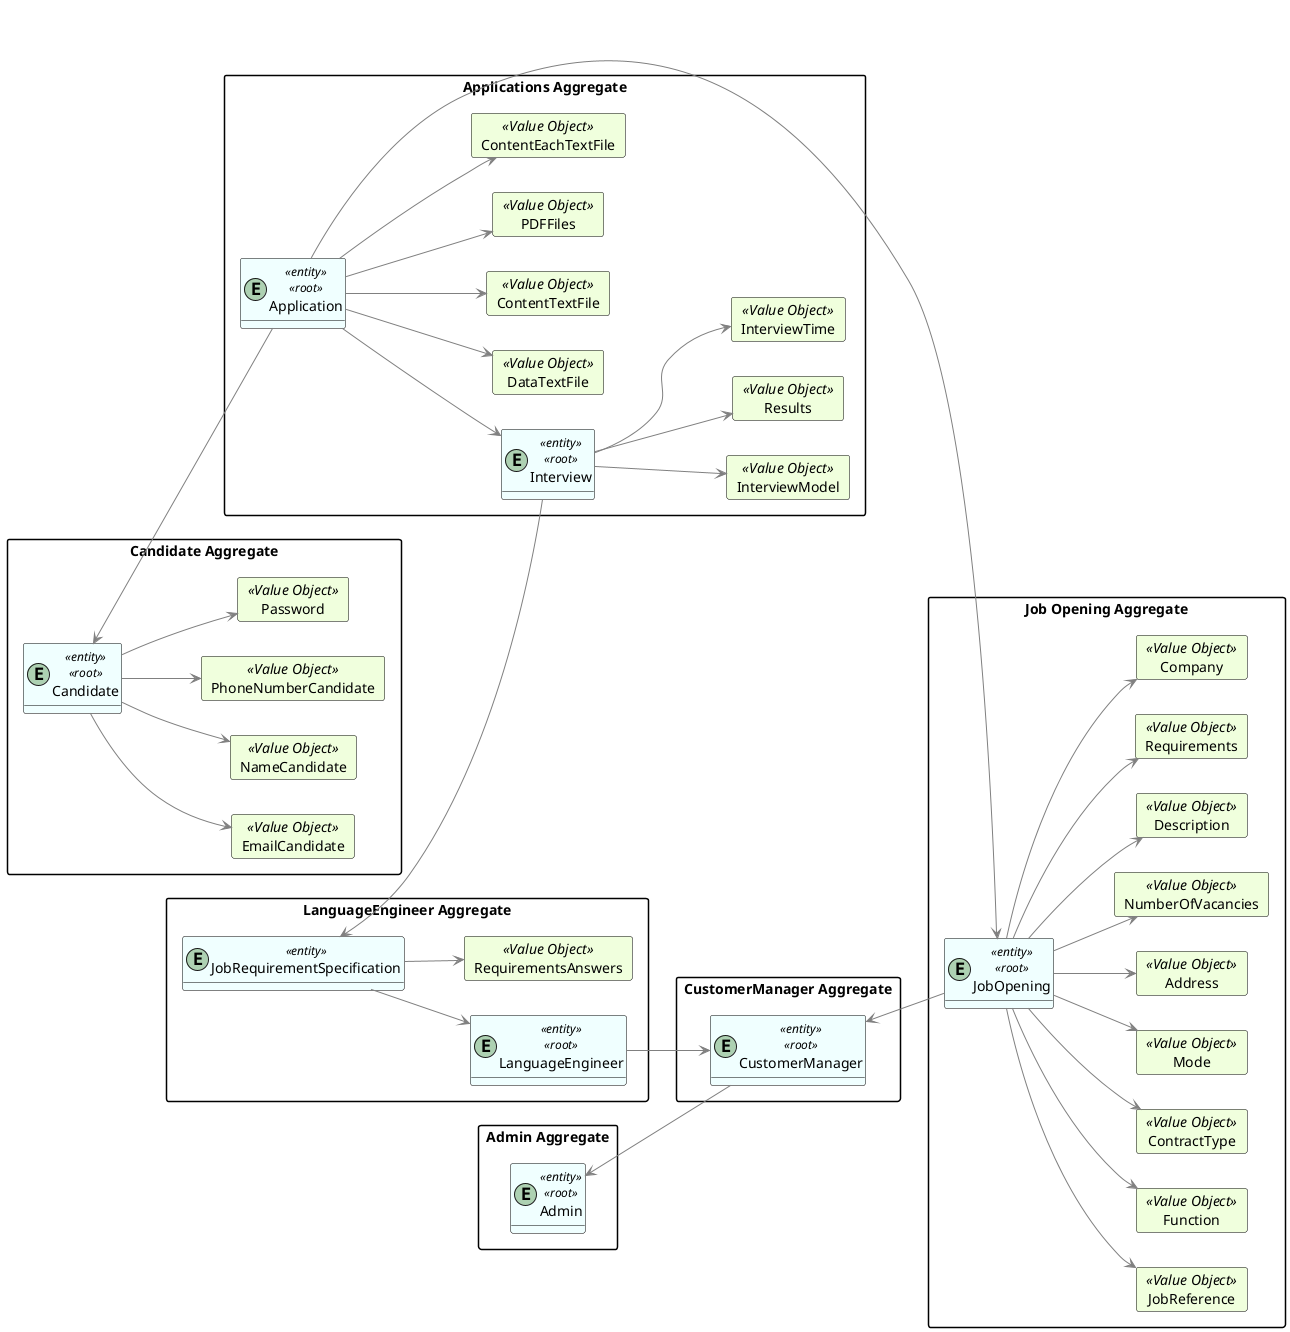 @startuml
hide methods
left to right direction

skinparam classAttributeIconSize 0

skinparam class {
    LifeLineBorderColor DarkBlue
    LifeLineBackgroundColor APPLICATION
    BackgroundColor #F0FFFF
    ArrowColor grey
    BorderColor black
}

skinparam packageStyle rectangle

skinparam card {
    LifeLineBorderColor Green
    LifeLineBackgroundColor APPLICATION
    BackgroundColor #F0FFDD
    ArrowColor DarkGrey
    BorderColor Black
}

package "Candidate Aggregate" {
    entity Candidate <<entity>><<root>>
        card EmailCandidate <<Value Object>> {
            }
        card NameCandidate <<Value Object>> {
            }
        card PhoneNumberCandidate <<Value Object>> {
            }
        card Password <<Value Object>> {
        }

'Candidate value objects
    Candidate --> EmailCandidate
    Candidate --> NameCandidate
    Candidate --> PhoneNumberCandidate
        Candidate --> Password

}

package "CustomerManager Aggregate" {
    entity CustomerManager <<entity>><<root>>



'CustomerManager value objects


}

package "LanguageEngineer Aggregate" {
    entity LanguageEngineer <<entity>><<root>>

    entity JobRequirementSpecification <<entity>>

    card RequirementsAnswers <<Value Object>> {
                        }

    JobRequirementSpecification --> RequirementsAnswers



'LanguageEngineer value objects


}

package "Applications Aggregate" {
    entity Application <<entity>><<root>>
'Applications value objects
        card DataTextFile <<Value Object>> {
                    }
        card ContentTextFile <<Value Object>>{
            }
        card PDFFiles <<Value Object>>{
            }
        card ContentEachTextFile <<Value Object>> {
            }



    entity Interview <<entity>><<root>>
'Interview value objects

    card InterviewModel <<Value Object>> {
    }

    card Results <<Value Object>> {
        }

    card InterviewTime <<Value Object>> {
           }
    Application --> DataTextFile
    Interview --> InterviewModel
    Interview --> Results
    Interview --> InterviewTime

    Application --> ContentTextFile
    Application --> PDFFiles
    Application --> ContentEachTextFile





}



package "Admin Aggregate" {
    entity Admin <<entity>><<root>>




}


package "Job Opening Aggregate" {
    entity JobOpening <<entity>><<root>>
'Job Opening value objects
        card JobReference <<Value Object>> {
            }
        card Function <<Value Object>> {
            }
        card ContractType <<Value Object>> {
            }
        card Mode <<Value Object>> {
            }
        card Address <<Value Object>> {
            }
        card NumberOfVacancies <<Value Object>> {
            }
        card Description <<Value Object>> {
            }
        card Requirements <<Value Object>> {
            }
        card Company <<Value Object>> {
                    }



        JobOpening --> JobReference
        JobOpening --> Function
        JobOpening --> ContractType
        JobOpening --> Mode
        JobOpening --> Address
        JobOpening --> NumberOfVacancies
        JobOpening --> Description
        JobOpening --> Requirements
        JobOpening --> Company

}

Candidate <-- Application
CustomerManager <-- JobOpening
Application --> JobOpening
Application --> Interview
Admin <-- CustomerManager
LanguageEngineer --> CustomerManager
JobRequirementSpecification <-- Interview
JobRequirementSpecification --> LanguageEngineer

@enduml